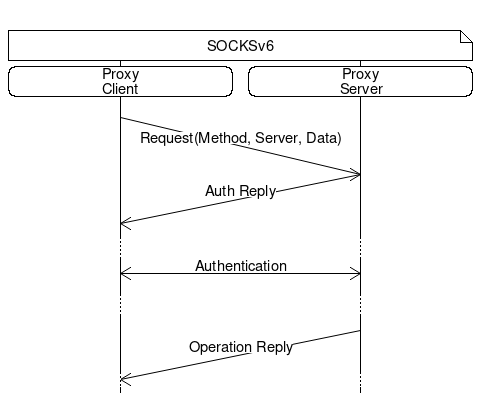 # SOCKS6  
msc {
     hscale = "0.8";
     pc[label=""], ps[label=""]; 
     pc note ps[label="SOCKSv6"];
     pc rbox pc[label="Proxy\nClient"], 
     ps rbox ps[label="Proxy\nServer"]; 

     pc =>> ps[label = "Request(Method, Server, Data)", arcskip=2 ]; |||;
     ps =>> pc[label = "Auth Reply", arcskip=2 ]; |||;
     |||;...;
     ps <<=>> pc [label = "Authentication", arcskip=0 ];
     ...;
     ps =>> pc[label = "Operation Reply", arcskip=3 ];|||;
     ...;
#     pc note ps[label="Total time = T + t"];
}

